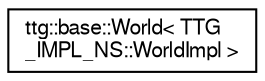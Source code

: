 digraph "Graphical Class Hierarchy"
{
 // LATEX_PDF_SIZE
  edge [fontname="FreeSans",fontsize="10",labelfontname="FreeSans",labelfontsize="10"];
  node [fontname="FreeSans",fontsize="10",shape=record];
  rankdir="LR";
  Node0 [label="ttg::base::World\< TTG\l_IMPL_NS::WorldImpl \>",height=0.2,width=0.4,color="black", fillcolor="white", style="filled",URL="$classttg_1_1base_1_1_world.html",tooltip=" "];
}
